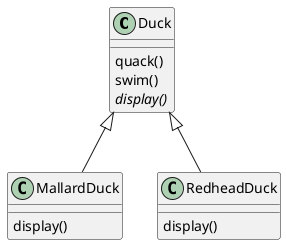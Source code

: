 @startuml

Duck <|-- MallardDuck
Duck <|-- RedheadDuck

class Duck {
  quack()
  swim()
  {abstract} display()
}

class MallardDuck {
  display()
}

class RedheadDuck {
  display()
}

@endluml
